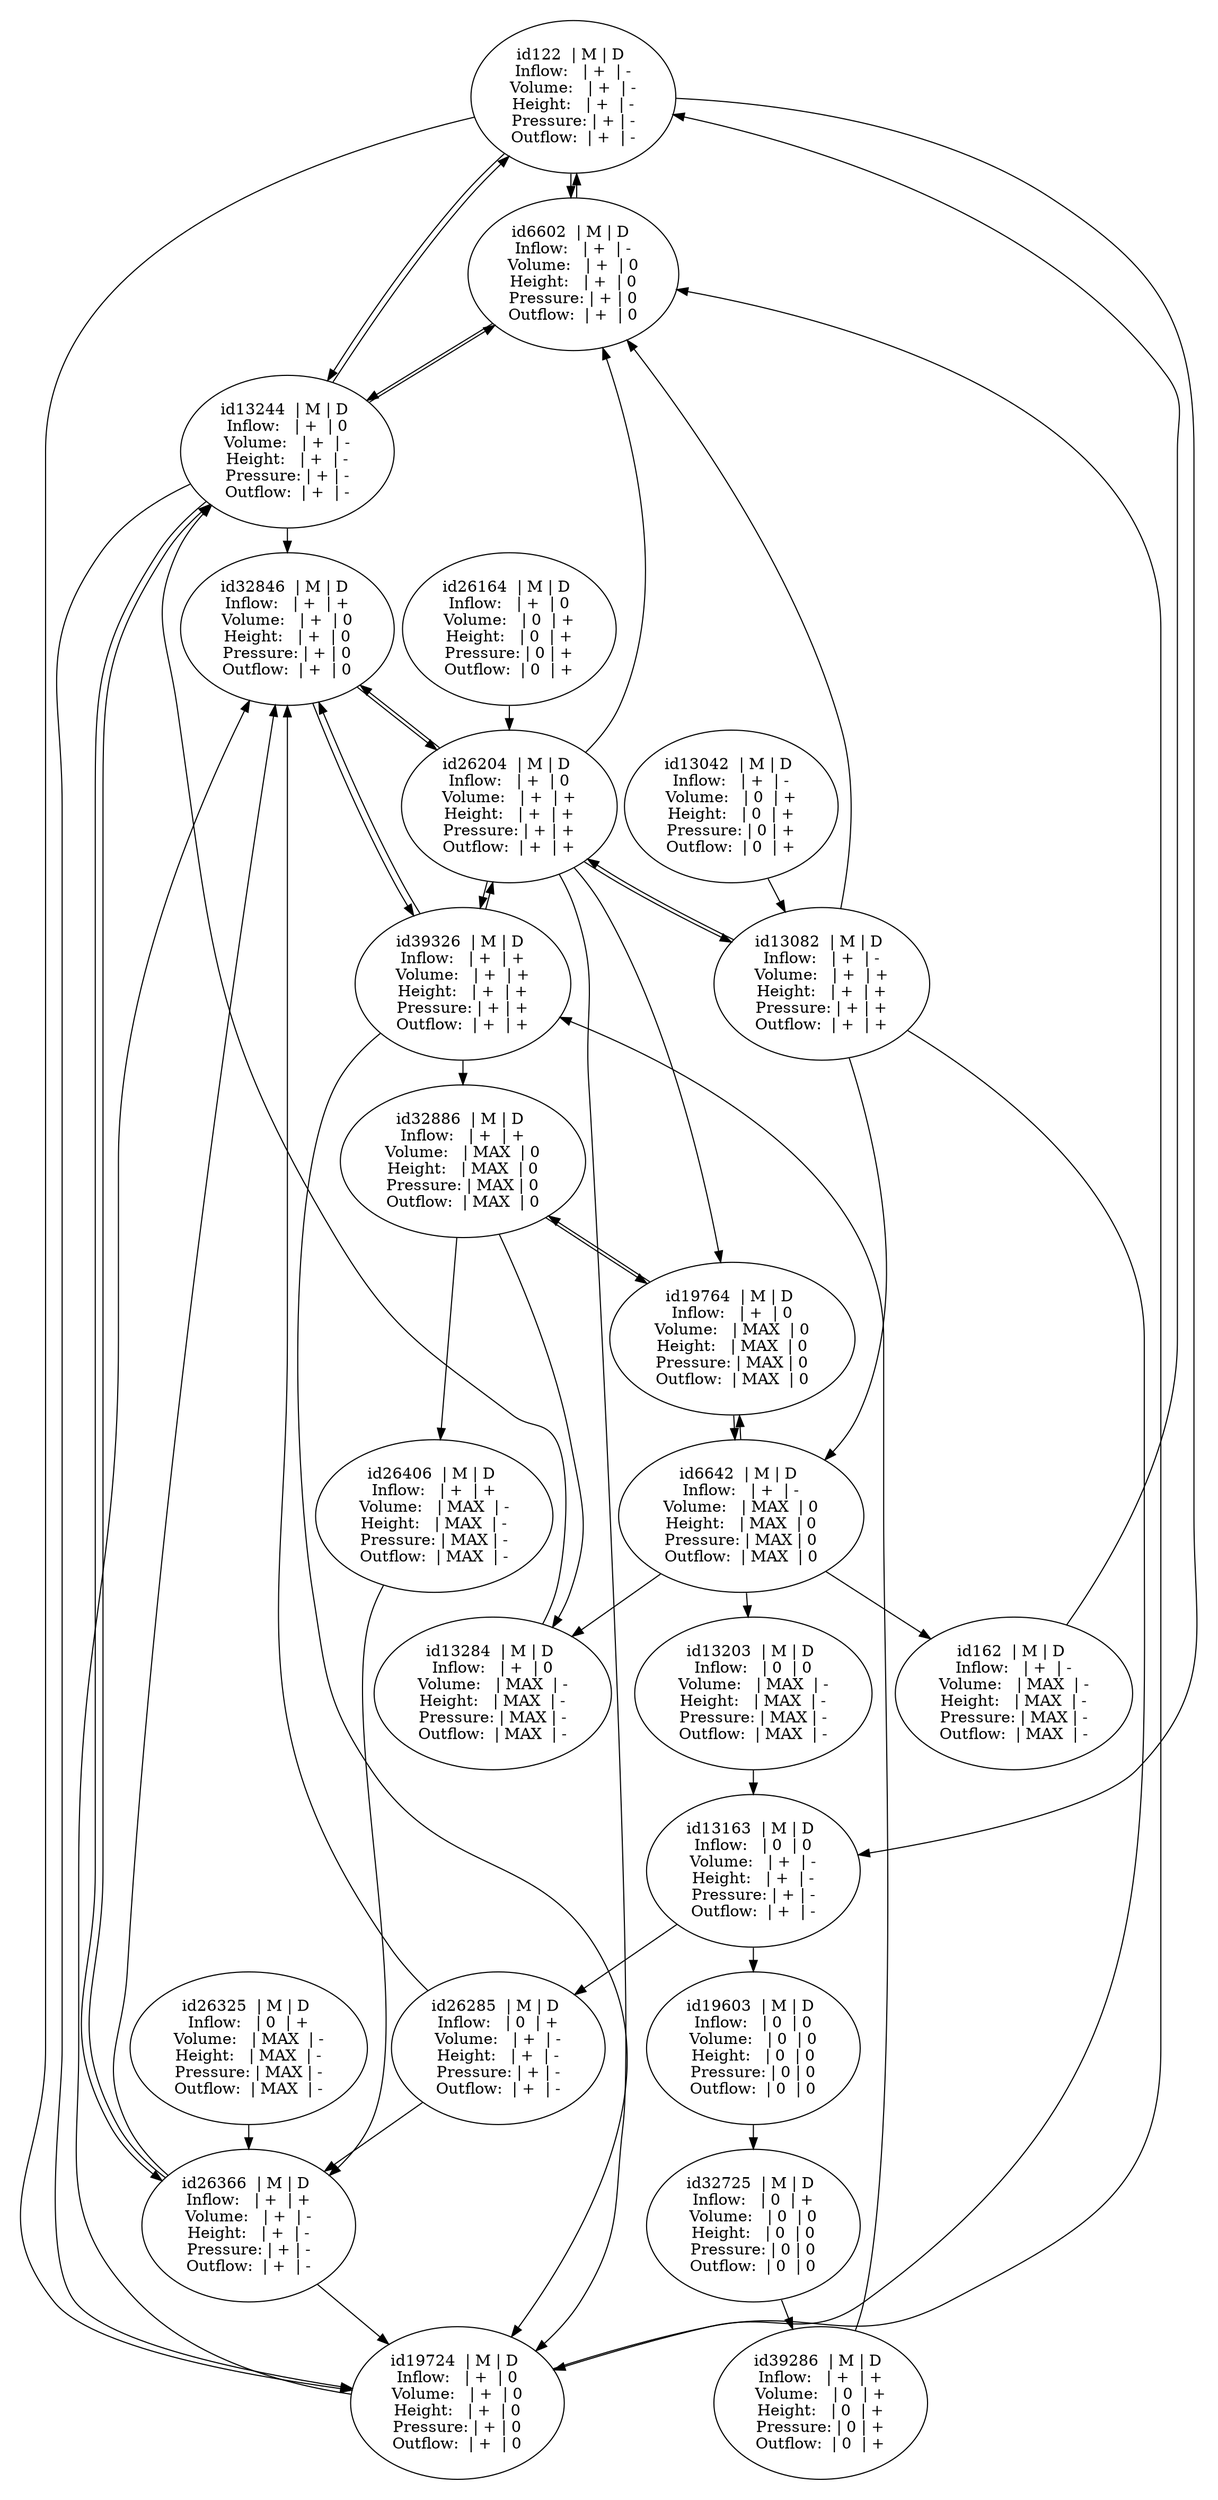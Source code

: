 digraph {
	graph [center=true margin=0.2 nodesep=0.1 rankdir=UD ranksep=0.3]
	122 [label="id122  | M | D 
Inflow:   | +  | -
Volume:   | +  | -
Height:   | +  | -
Pressure: | + | -
Outflow:  | +  | -
"]
	162 [label="id162  | M | D 
Inflow:   | +  | -
Volume:   | MAX  | -
Height:   | MAX  | -
Pressure: | MAX | -
Outflow:  | MAX  | -
"]
	6602 [label="id6602  | M | D 
Inflow:   | +  | -
Volume:   | +  | 0
Height:   | +  | 0
Pressure: | + | 0
Outflow:  | +  | 0
"]
	6642 [label="id6642  | M | D 
Inflow:   | +  | -
Volume:   | MAX  | 0
Height:   | MAX  | 0
Pressure: | MAX | 0
Outflow:  | MAX  | 0
"]
	13042 [label="id13042  | M | D 
Inflow:   | +  | -
Volume:   | 0  | +
Height:   | 0  | +
Pressure: | 0 | +
Outflow:  | 0  | +
"]
	13082 [label="id13082  | M | D 
Inflow:   | +  | -
Volume:   | +  | +
Height:   | +  | +
Pressure: | + | +
Outflow:  | +  | +
"]
	13163 [label="id13163  | M | D 
Inflow:   | 0  | 0
Volume:   | +  | -
Height:   | +  | -
Pressure: | + | -
Outflow:  | +  | -
"]
	13203 [label="id13203  | M | D 
Inflow:   | 0  | 0
Volume:   | MAX  | -
Height:   | MAX  | -
Pressure: | MAX | -
Outflow:  | MAX  | -
"]
	13244 [label="id13244  | M | D 
Inflow:   | +  | 0
Volume:   | +  | -
Height:   | +  | -
Pressure: | + | -
Outflow:  | +  | -
"]
	13284 [label="id13284  | M | D 
Inflow:   | +  | 0
Volume:   | MAX  | -
Height:   | MAX  | -
Pressure: | MAX | -
Outflow:  | MAX  | -
"]
	19603 [label="id19603  | M | D 
Inflow:   | 0  | 0
Volume:   | 0  | 0
Height:   | 0  | 0
Pressure: | 0 | 0
Outflow:  | 0  | 0
"]
	19724 [label="id19724  | M | D 
Inflow:   | +  | 0
Volume:   | +  | 0
Height:   | +  | 0
Pressure: | + | 0
Outflow:  | +  | 0
"]
	19764 [label="id19764  | M | D 
Inflow:   | +  | 0
Volume:   | MAX  | 0
Height:   | MAX  | 0
Pressure: | MAX | 0
Outflow:  | MAX  | 0
"]
	26164 [label="id26164  | M | D 
Inflow:   | +  | 0
Volume:   | 0  | +
Height:   | 0  | +
Pressure: | 0 | +
Outflow:  | 0  | +
"]
	26204 [label="id26204  | M | D 
Inflow:   | +  | 0
Volume:   | +  | +
Height:   | +  | +
Pressure: | + | +
Outflow:  | +  | +
"]
	26285 [label="id26285  | M | D 
Inflow:   | 0  | +
Volume:   | +  | -
Height:   | +  | -
Pressure: | + | -
Outflow:  | +  | -
"]
	26325 [label="id26325  | M | D 
Inflow:   | 0  | +
Volume:   | MAX  | -
Height:   | MAX  | -
Pressure: | MAX | -
Outflow:  | MAX  | -
"]
	26366 [label="id26366  | M | D 
Inflow:   | +  | +
Volume:   | +  | -
Height:   | +  | -
Pressure: | + | -
Outflow:  | +  | -
"]
	26406 [label="id26406  | M | D 
Inflow:   | +  | +
Volume:   | MAX  | -
Height:   | MAX  | -
Pressure: | MAX | -
Outflow:  | MAX  | -
"]
	32725 [label="id32725  | M | D 
Inflow:   | 0  | +
Volume:   | 0  | 0
Height:   | 0  | 0
Pressure: | 0 | 0
Outflow:  | 0  | 0
"]
	32846 [label="id32846  | M | D 
Inflow:   | +  | +
Volume:   | +  | 0
Height:   | +  | 0
Pressure: | + | 0
Outflow:  | +  | 0
"]
	32886 [label="id32886  | M | D 
Inflow:   | +  | +
Volume:   | MAX  | 0
Height:   | MAX  | 0
Pressure: | MAX | 0
Outflow:  | MAX  | 0
"]
	39286 [label="id39286  | M | D 
Inflow:   | +  | +
Volume:   | 0  | +
Height:   | 0  | +
Pressure: | 0 | +
Outflow:  | 0  | +
"]
	39326 [label="id39326  | M | D 
Inflow:   | +  | +
Volume:   | +  | +
Height:   | +  | +
Pressure: | + | +
Outflow:  | +  | +
"]
	162 -> 122
	122 -> 6602
	6602 -> 122
	122 -> 13163
	122 -> 13244
	13244 -> 122
	122 -> 19724
	6642 -> 162
	13082 -> 6602
	6602 -> 13244
	13244 -> 6602
	19724 -> 6602
	26204 -> 6602
	13082 -> 6642
	6642 -> 13203
	6642 -> 13284
	6642 -> 19764
	19764 -> 6642
	13042 -> 13082
	13082 -> 19724
	13082 -> 26204
	26204 -> 13082
	13203 -> 13163
	13163 -> 19603
	13163 -> 26285
	13284 -> 13244
	13244 -> 19724
	13244 -> 26366
	26366 -> 13244
	13244 -> 32846
	32886 -> 13284
	19603 -> 32725
	26204 -> 19724
	26366 -> 19724
	19724 -> 32846
	39326 -> 19724
	26204 -> 19764
	19764 -> 32886
	32886 -> 19764
	26164 -> 26204
	26204 -> 32846
	32846 -> 26204
	26204 -> 39326
	39326 -> 26204
	26285 -> 26366
	26285 -> 32846
	26325 -> 26366
	26406 -> 26366
	26366 -> 32846
	32886 -> 26406
	32725 -> 39286
	32846 -> 39326
	39326 -> 32846
	39326 -> 32886
	39286 -> 39326
}
